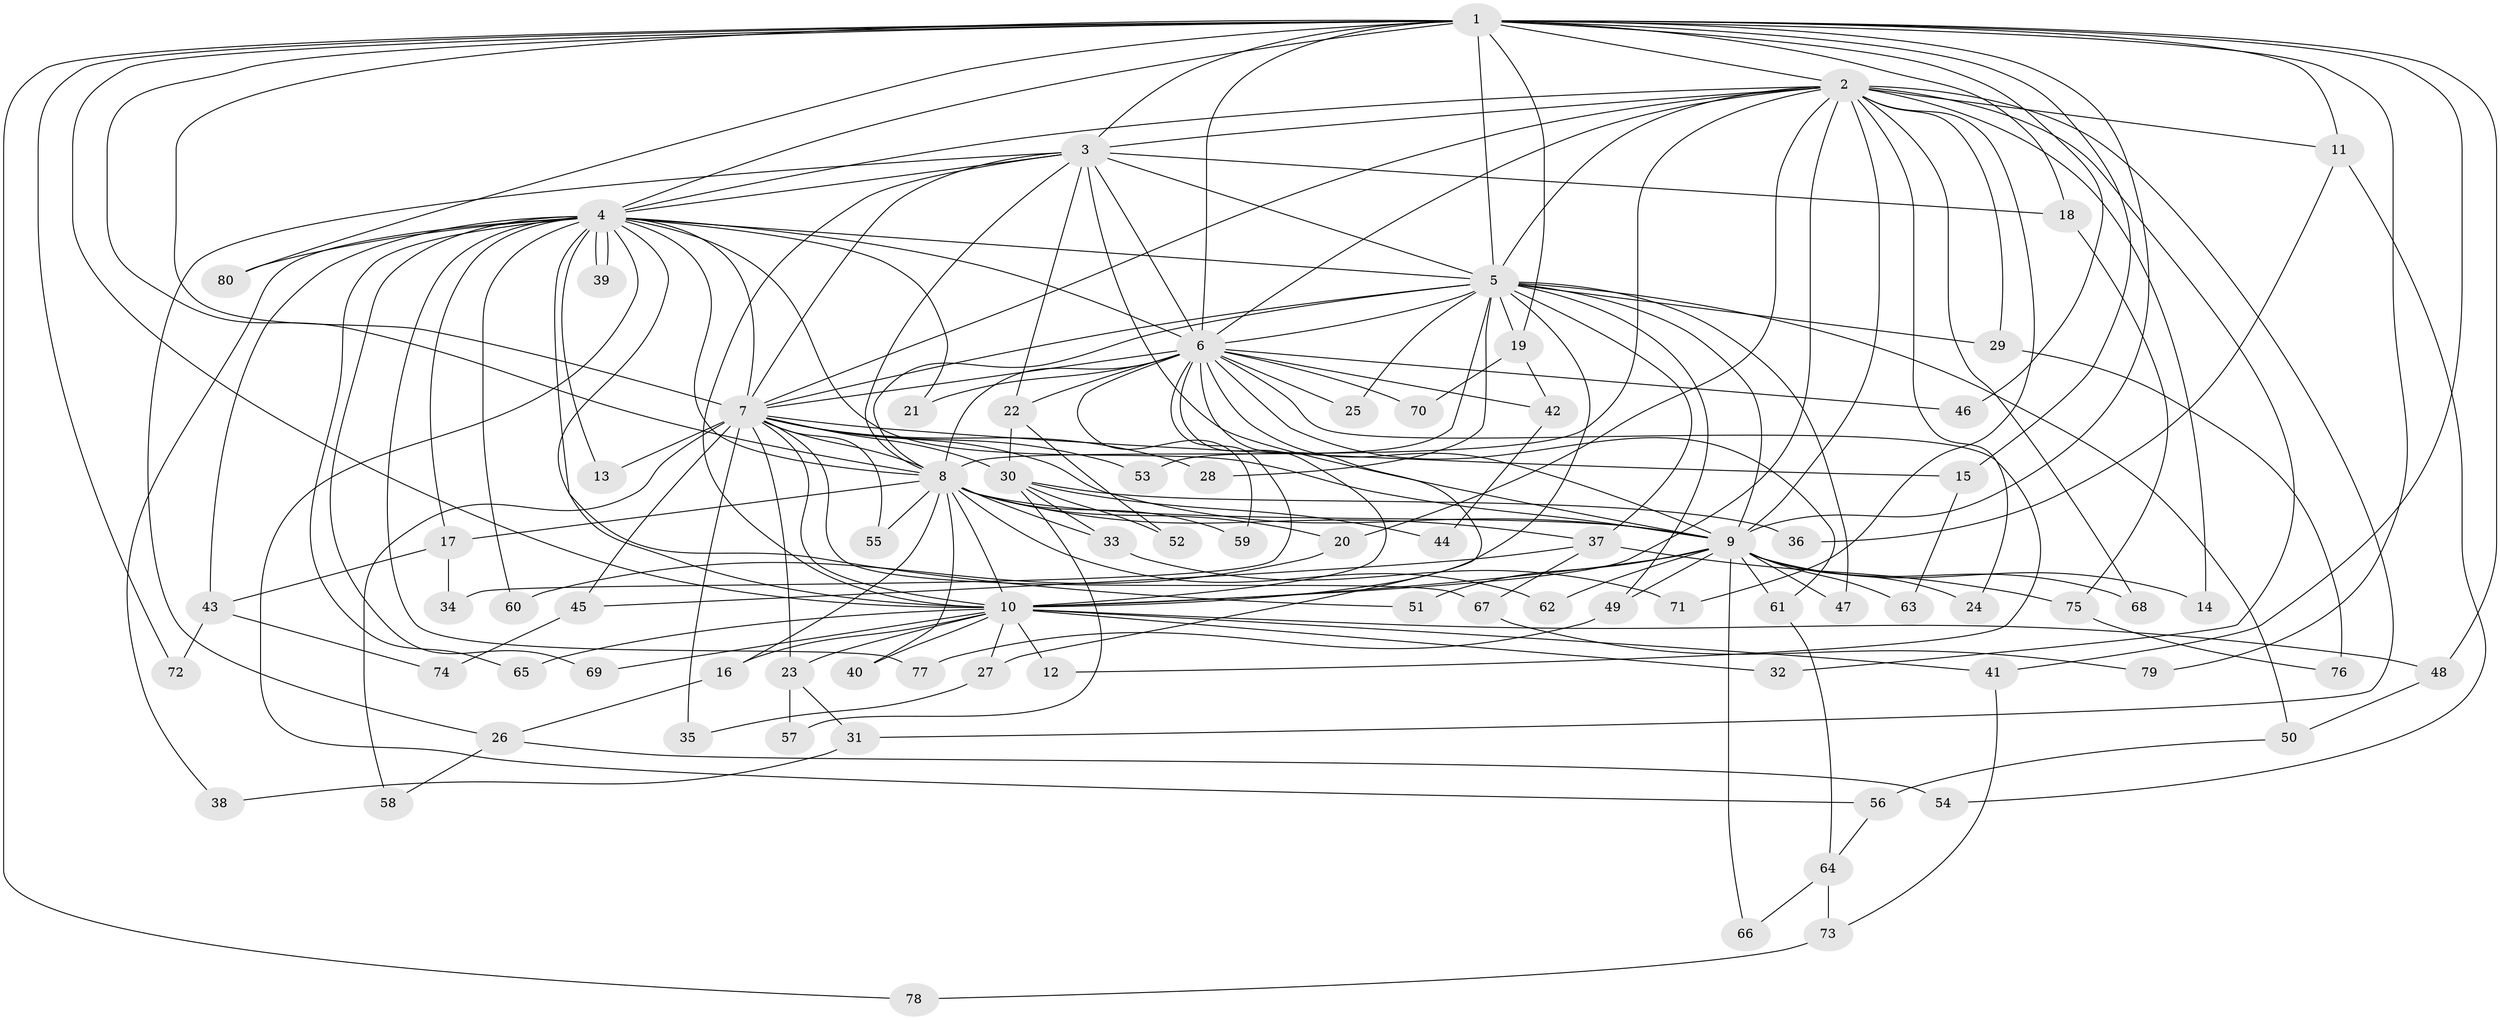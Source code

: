 // coarse degree distribution, {20: 0.016666666666666666, 26: 0.016666666666666666, 14: 0.016666666666666666, 17: 0.05, 15: 0.03333333333333333, 4: 0.13333333333333333, 2: 0.5, 3: 0.16666666666666666, 5: 0.016666666666666666, 7: 0.016666666666666666, 6: 0.016666666666666666, 1: 0.016666666666666666}
// Generated by graph-tools (version 1.1) at 2025/41/03/06/25 10:41:35]
// undirected, 80 vertices, 185 edges
graph export_dot {
graph [start="1"]
  node [color=gray90,style=filled];
  1;
  2;
  3;
  4;
  5;
  6;
  7;
  8;
  9;
  10;
  11;
  12;
  13;
  14;
  15;
  16;
  17;
  18;
  19;
  20;
  21;
  22;
  23;
  24;
  25;
  26;
  27;
  28;
  29;
  30;
  31;
  32;
  33;
  34;
  35;
  36;
  37;
  38;
  39;
  40;
  41;
  42;
  43;
  44;
  45;
  46;
  47;
  48;
  49;
  50;
  51;
  52;
  53;
  54;
  55;
  56;
  57;
  58;
  59;
  60;
  61;
  62;
  63;
  64;
  65;
  66;
  67;
  68;
  69;
  70;
  71;
  72;
  73;
  74;
  75;
  76;
  77;
  78;
  79;
  80;
  1 -- 2;
  1 -- 3;
  1 -- 4;
  1 -- 5;
  1 -- 6;
  1 -- 7;
  1 -- 8;
  1 -- 9;
  1 -- 10;
  1 -- 11;
  1 -- 15;
  1 -- 18;
  1 -- 19;
  1 -- 41;
  1 -- 46;
  1 -- 48;
  1 -- 72;
  1 -- 78;
  1 -- 79;
  1 -- 80;
  2 -- 3;
  2 -- 4;
  2 -- 5;
  2 -- 6;
  2 -- 7;
  2 -- 8;
  2 -- 9;
  2 -- 10;
  2 -- 11;
  2 -- 14;
  2 -- 20;
  2 -- 24;
  2 -- 29;
  2 -- 31;
  2 -- 32;
  2 -- 68;
  2 -- 71;
  3 -- 4;
  3 -- 5;
  3 -- 6;
  3 -- 7;
  3 -- 8;
  3 -- 9;
  3 -- 10;
  3 -- 18;
  3 -- 22;
  3 -- 26;
  4 -- 5;
  4 -- 6;
  4 -- 7;
  4 -- 8;
  4 -- 9;
  4 -- 10;
  4 -- 13;
  4 -- 17;
  4 -- 21;
  4 -- 38;
  4 -- 39;
  4 -- 39;
  4 -- 43;
  4 -- 51;
  4 -- 56;
  4 -- 60;
  4 -- 65;
  4 -- 69;
  4 -- 77;
  4 -- 80;
  5 -- 6;
  5 -- 7;
  5 -- 8;
  5 -- 9;
  5 -- 10;
  5 -- 19;
  5 -- 25;
  5 -- 28;
  5 -- 29;
  5 -- 37;
  5 -- 47;
  5 -- 49;
  5 -- 50;
  5 -- 53;
  6 -- 7;
  6 -- 8;
  6 -- 9;
  6 -- 10;
  6 -- 12;
  6 -- 21;
  6 -- 22;
  6 -- 25;
  6 -- 27;
  6 -- 34;
  6 -- 42;
  6 -- 46;
  6 -- 59;
  6 -- 61;
  6 -- 70;
  7 -- 8;
  7 -- 9;
  7 -- 10;
  7 -- 13;
  7 -- 15;
  7 -- 23;
  7 -- 28;
  7 -- 30;
  7 -- 35;
  7 -- 45;
  7 -- 53;
  7 -- 55;
  7 -- 58;
  7 -- 67;
  8 -- 9;
  8 -- 10;
  8 -- 16;
  8 -- 17;
  8 -- 20;
  8 -- 33;
  8 -- 37;
  8 -- 40;
  8 -- 55;
  8 -- 59;
  8 -- 62;
  9 -- 10;
  9 -- 14;
  9 -- 24;
  9 -- 47;
  9 -- 49;
  9 -- 51;
  9 -- 61;
  9 -- 62;
  9 -- 63;
  9 -- 66;
  9 -- 68;
  10 -- 12;
  10 -- 16;
  10 -- 23;
  10 -- 27;
  10 -- 32;
  10 -- 40;
  10 -- 41;
  10 -- 48;
  10 -- 65;
  10 -- 69;
  11 -- 36;
  11 -- 54;
  15 -- 63;
  16 -- 26;
  17 -- 34;
  17 -- 43;
  18 -- 75;
  19 -- 42;
  19 -- 70;
  20 -- 60;
  22 -- 30;
  22 -- 52;
  23 -- 31;
  23 -- 57;
  26 -- 54;
  26 -- 58;
  27 -- 35;
  29 -- 76;
  30 -- 33;
  30 -- 36;
  30 -- 44;
  30 -- 52;
  30 -- 57;
  31 -- 38;
  33 -- 71;
  37 -- 45;
  37 -- 67;
  37 -- 75;
  41 -- 73;
  42 -- 44;
  43 -- 72;
  43 -- 74;
  45 -- 74;
  48 -- 50;
  49 -- 77;
  50 -- 56;
  56 -- 64;
  61 -- 64;
  64 -- 66;
  64 -- 73;
  67 -- 79;
  73 -- 78;
  75 -- 76;
}
